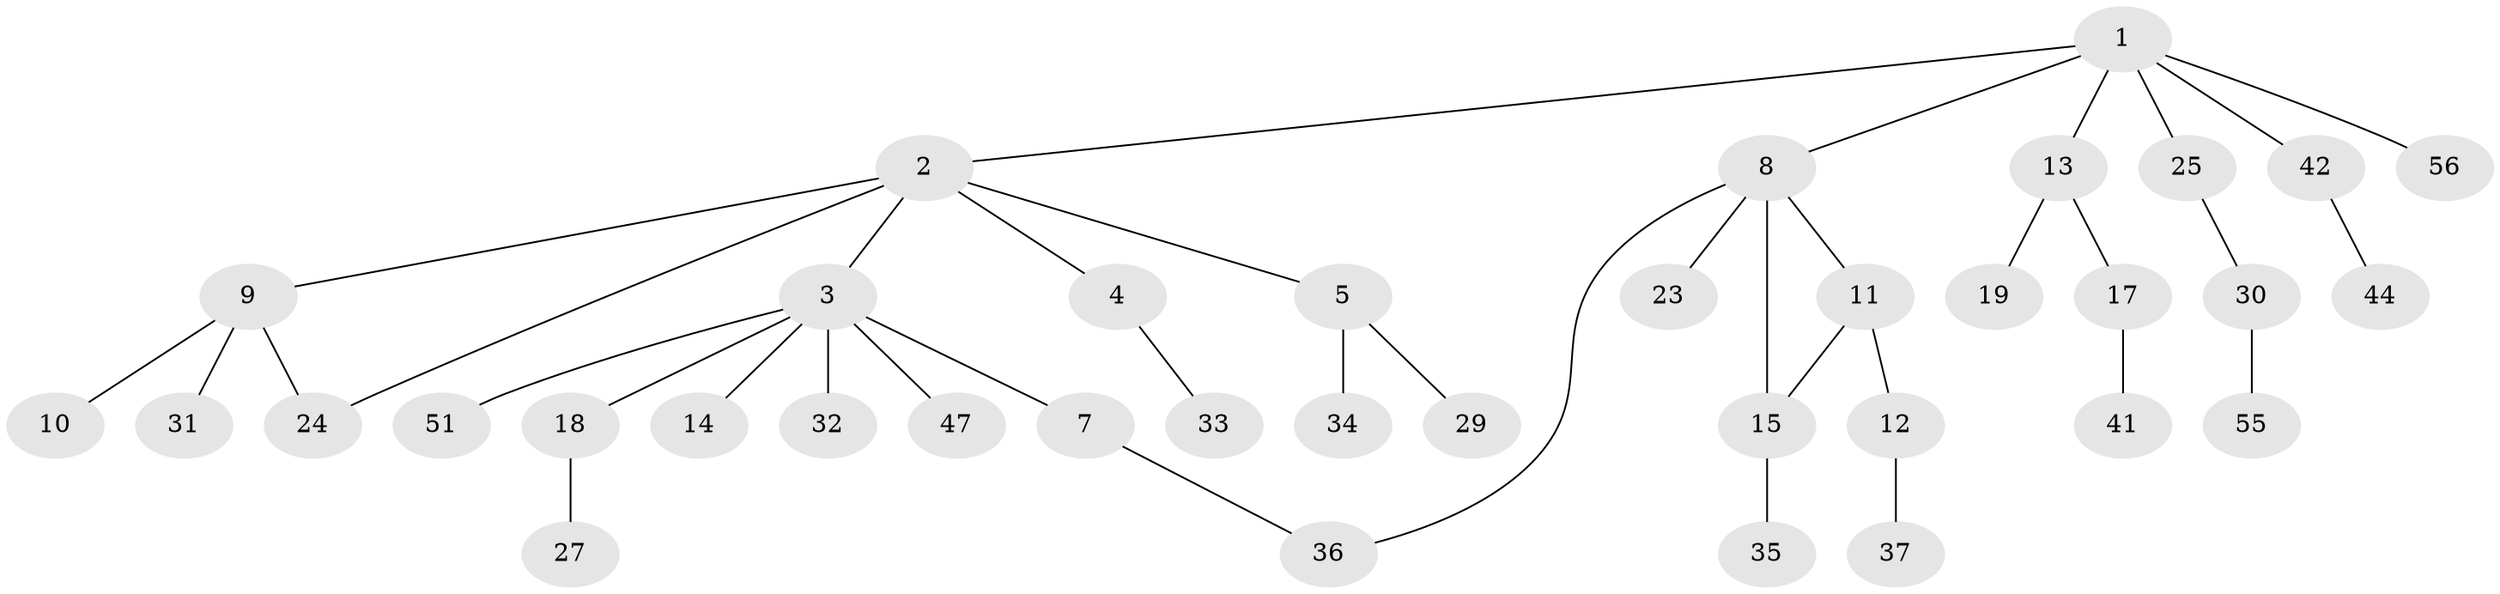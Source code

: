 // Generated by graph-tools (version 1.1) at 2025/51/02/27/25 19:51:39]
// undirected, 37 vertices, 39 edges
graph export_dot {
graph [start="1"]
  node [color=gray90,style=filled];
  1 [super="+16"];
  2 [super="+52"];
  3 [super="+45"];
  4 [super="+28"];
  5 [super="+6"];
  7 [super="+26"];
  8 [super="+22"];
  9 [super="+21"];
  10 [super="+39"];
  11;
  12 [super="+54"];
  13;
  14;
  15;
  17 [super="+20"];
  18;
  19 [super="+40"];
  23;
  24;
  25 [super="+46"];
  27 [super="+53"];
  29;
  30 [super="+43"];
  31 [super="+38"];
  32;
  33;
  34;
  35 [super="+48"];
  36;
  37;
  41 [super="+49"];
  42 [super="+50"];
  44;
  47;
  51;
  55;
  56;
  1 -- 2;
  1 -- 8;
  1 -- 13;
  1 -- 42;
  1 -- 56;
  1 -- 25;
  2 -- 3;
  2 -- 4;
  2 -- 5;
  2 -- 9;
  2 -- 24;
  3 -- 7;
  3 -- 14;
  3 -- 18;
  3 -- 32;
  3 -- 47;
  3 -- 51;
  4 -- 33;
  5 -- 29;
  5 -- 34;
  7 -- 36;
  8 -- 11;
  8 -- 23;
  8 -- 36;
  8 -- 15;
  9 -- 10;
  9 -- 31;
  9 -- 24;
  11 -- 12;
  11 -- 15;
  12 -- 37;
  13 -- 17;
  13 -- 19;
  15 -- 35;
  17 -- 41;
  18 -- 27;
  25 -- 30;
  30 -- 55;
  42 -- 44;
}
